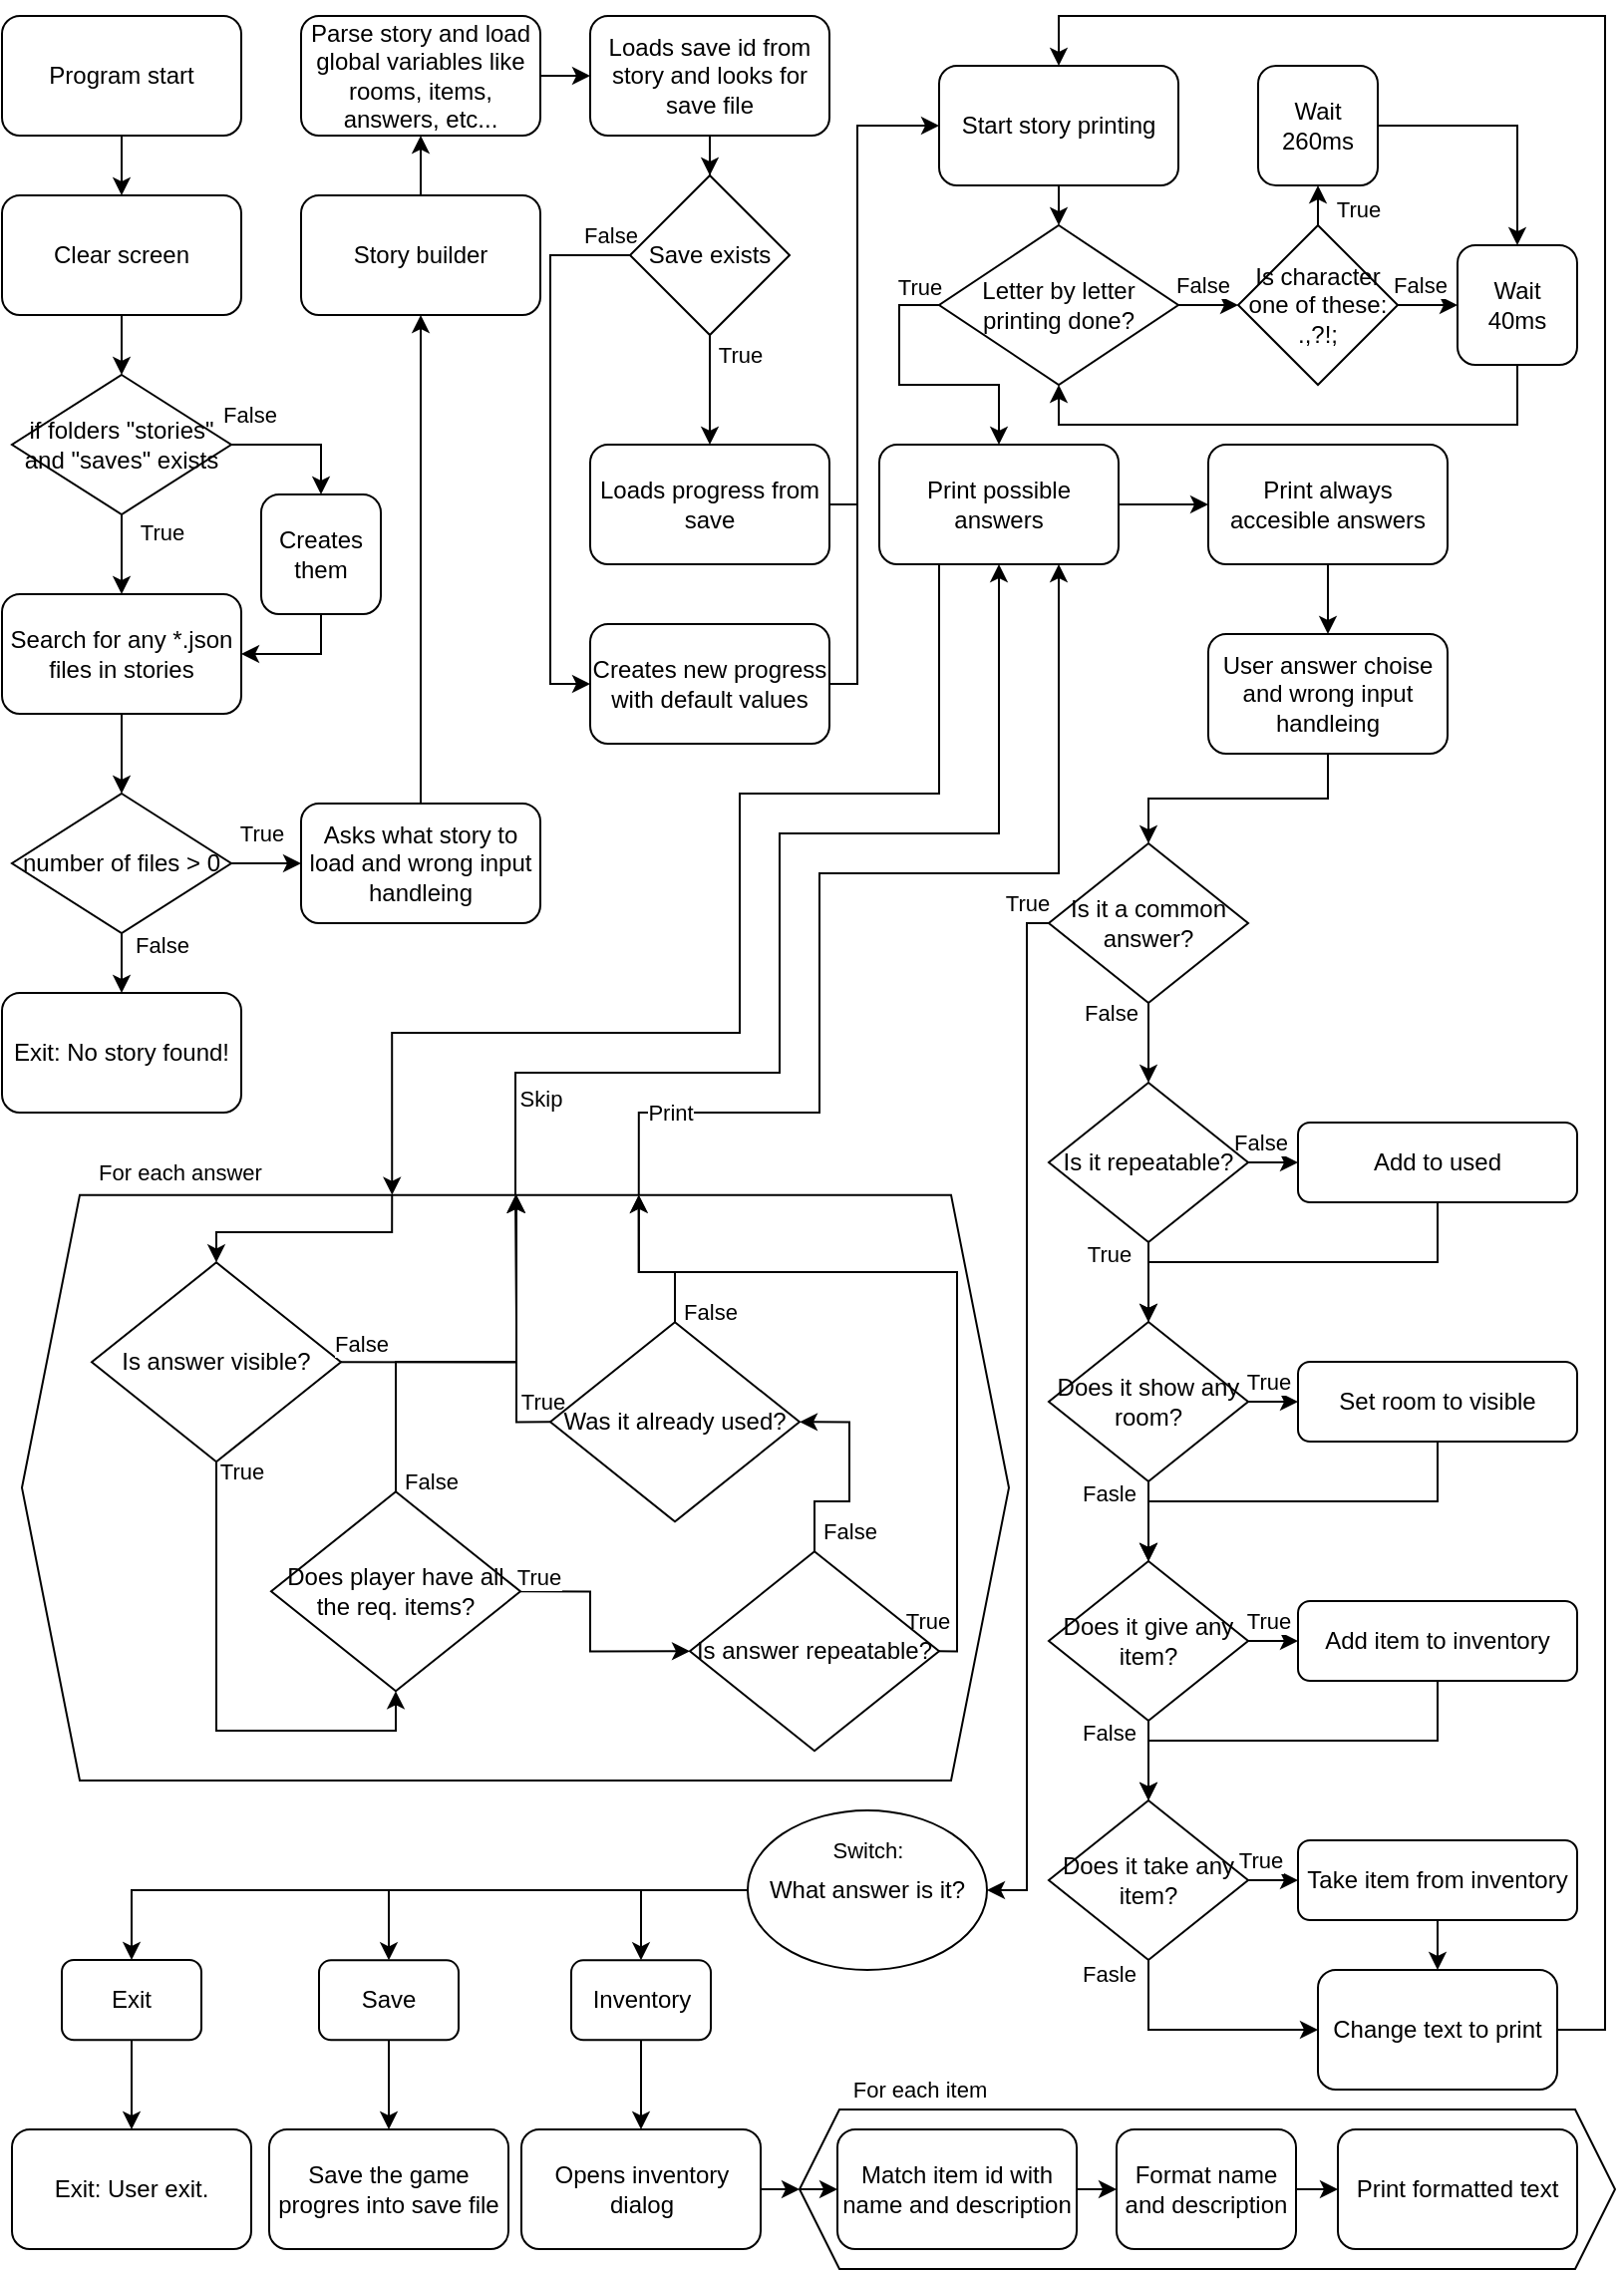 <mxfile version="20.8.10" type="device"><diagram name="Page-1" id="9rQ5OgSMweRJ6jxZcSWn"><mxGraphModel dx="1885" dy="1131" grid="1" gridSize="5" guides="1" tooltips="1" connect="1" arrows="1" fold="1" page="1" pageScale="1" pageWidth="827" pageHeight="1169" math="0" shadow="0"><root><mxCell id="0"/><mxCell id="1" parent="0"/><mxCell id="F2a-2lMiFF11LHOu7mI5-83" value="" style="shape=hexagon;perimeter=hexagonPerimeter2;whiteSpace=wrap;html=1;fixedSize=1;fillColor=none;size=29;" vertex="1" parent="1"><mxGeometry x="21" y="601.33" width="495" height="293.67" as="geometry"/></mxCell><mxCell id="F2a-2lMiFF11LHOu7mI5-13" style="edgeStyle=orthogonalEdgeStyle;rounded=0;orthogonalLoop=1;jettySize=auto;html=1;" edge="1" parent="1" source="F2a-2lMiFF11LHOu7mI5-3" target="F2a-2lMiFF11LHOu7mI5-12"><mxGeometry relative="1" as="geometry"/></mxCell><mxCell id="F2a-2lMiFF11LHOu7mI5-14" value="True" style="edgeLabel;html=1;align=center;verticalAlign=middle;resizable=0;points=[];" vertex="1" connectable="0" parent="F2a-2lMiFF11LHOu7mI5-13"><mxGeometry x="-0.742" y="-1" relative="1" as="geometry"><mxPoint x="21" y="4" as="offset"/></mxGeometry></mxCell><mxCell id="F2a-2lMiFF11LHOu7mI5-25" style="edgeStyle=orthogonalEdgeStyle;rounded=0;orthogonalLoop=1;jettySize=auto;html=1;entryX=0.5;entryY=0;entryDx=0;entryDy=0;" edge="1" parent="1" source="F2a-2lMiFF11LHOu7mI5-3" target="F2a-2lMiFF11LHOu7mI5-9"><mxGeometry relative="1" as="geometry"/></mxCell><mxCell id="F2a-2lMiFF11LHOu7mI5-29" value="False" style="edgeLabel;html=1;align=center;verticalAlign=middle;resizable=0;points=[];" vertex="1" connectable="0" parent="F2a-2lMiFF11LHOu7mI5-25"><mxGeometry x="-0.582" y="1" relative="1" as="geometry"><mxPoint x="-6" y="-14" as="offset"/></mxGeometry></mxCell><mxCell id="F2a-2lMiFF11LHOu7mI5-3" value="if folders &quot;stories&quot; and &quot;saves&quot; exists" style="rhombus;whiteSpace=wrap;html=1;" vertex="1" parent="1"><mxGeometry x="16" y="190" width="110" height="70" as="geometry"/></mxCell><mxCell id="F2a-2lMiFF11LHOu7mI5-6" style="edgeStyle=orthogonalEdgeStyle;rounded=0;orthogonalLoop=1;jettySize=auto;html=1;entryX=0.5;entryY=0;entryDx=0;entryDy=0;" edge="1" parent="1" source="F2a-2lMiFF11LHOu7mI5-4" target="F2a-2lMiFF11LHOu7mI5-5"><mxGeometry relative="1" as="geometry"/></mxCell><mxCell id="F2a-2lMiFF11LHOu7mI5-4" value="Program start" style="rounded=1;whiteSpace=wrap;html=1;" vertex="1" parent="1"><mxGeometry x="11" y="10" width="120" height="60" as="geometry"/></mxCell><mxCell id="F2a-2lMiFF11LHOu7mI5-8" style="edgeStyle=orthogonalEdgeStyle;rounded=0;orthogonalLoop=1;jettySize=auto;html=1;" edge="1" parent="1" source="F2a-2lMiFF11LHOu7mI5-5" target="F2a-2lMiFF11LHOu7mI5-3"><mxGeometry relative="1" as="geometry"/></mxCell><mxCell id="F2a-2lMiFF11LHOu7mI5-5" value="Clear screen" style="rounded=1;whiteSpace=wrap;html=1;" vertex="1" parent="1"><mxGeometry x="11" y="100" width="120" height="60" as="geometry"/></mxCell><mxCell id="F2a-2lMiFF11LHOu7mI5-28" style="edgeStyle=orthogonalEdgeStyle;rounded=0;orthogonalLoop=1;jettySize=auto;html=1;exitX=0.5;exitY=1;exitDx=0;exitDy=0;entryX=1;entryY=0.5;entryDx=0;entryDy=0;" edge="1" parent="1" source="F2a-2lMiFF11LHOu7mI5-9" target="F2a-2lMiFF11LHOu7mI5-12"><mxGeometry relative="1" as="geometry"/></mxCell><mxCell id="F2a-2lMiFF11LHOu7mI5-9" value="Creates them" style="rounded=1;whiteSpace=wrap;html=1;" vertex="1" parent="1"><mxGeometry x="141" y="250" width="60" height="60" as="geometry"/></mxCell><mxCell id="F2a-2lMiFF11LHOu7mI5-18" style="edgeStyle=orthogonalEdgeStyle;rounded=0;orthogonalLoop=1;jettySize=auto;html=1;entryX=0.5;entryY=0;entryDx=0;entryDy=0;" edge="1" parent="1" source="F2a-2lMiFF11LHOu7mI5-12" target="F2a-2lMiFF11LHOu7mI5-17"><mxGeometry relative="1" as="geometry"/></mxCell><mxCell id="F2a-2lMiFF11LHOu7mI5-12" value="Search for any *.json files in stories" style="rounded=1;whiteSpace=wrap;html=1;" vertex="1" parent="1"><mxGeometry x="11" y="300" width="120" height="60" as="geometry"/></mxCell><mxCell id="F2a-2lMiFF11LHOu7mI5-20" style="edgeStyle=orthogonalEdgeStyle;rounded=0;orthogonalLoop=1;jettySize=auto;html=1;" edge="1" parent="1" source="F2a-2lMiFF11LHOu7mI5-17" target="F2a-2lMiFF11LHOu7mI5-19"><mxGeometry relative="1" as="geometry"/></mxCell><mxCell id="F2a-2lMiFF11LHOu7mI5-21" value="False" style="edgeLabel;html=1;align=center;verticalAlign=middle;resizable=0;points=[];" vertex="1" connectable="0" parent="F2a-2lMiFF11LHOu7mI5-20"><mxGeometry x="-0.76" y="1" relative="1" as="geometry"><mxPoint x="19" as="offset"/></mxGeometry></mxCell><mxCell id="F2a-2lMiFF11LHOu7mI5-23" style="edgeStyle=orthogonalEdgeStyle;rounded=0;orthogonalLoop=1;jettySize=auto;html=1;" edge="1" parent="1" source="F2a-2lMiFF11LHOu7mI5-17" target="F2a-2lMiFF11LHOu7mI5-22"><mxGeometry relative="1" as="geometry"/></mxCell><mxCell id="F2a-2lMiFF11LHOu7mI5-24" value="True" style="edgeLabel;html=1;align=center;verticalAlign=middle;resizable=0;points=[];" vertex="1" connectable="0" parent="F2a-2lMiFF11LHOu7mI5-23"><mxGeometry x="-0.908" relative="1" as="geometry"><mxPoint x="13" y="-15" as="offset"/></mxGeometry></mxCell><mxCell id="F2a-2lMiFF11LHOu7mI5-17" value="number of files &amp;gt; 0" style="rhombus;whiteSpace=wrap;html=1;" vertex="1" parent="1"><mxGeometry x="16" y="400" width="110" height="70" as="geometry"/></mxCell><mxCell id="F2a-2lMiFF11LHOu7mI5-19" value="Exit: No story found!" style="rounded=1;whiteSpace=wrap;html=1;" vertex="1" parent="1"><mxGeometry x="11" y="500" width="120" height="60" as="geometry"/></mxCell><mxCell id="F2a-2lMiFF11LHOu7mI5-31" style="edgeStyle=orthogonalEdgeStyle;rounded=0;orthogonalLoop=1;jettySize=auto;html=1;entryX=0.5;entryY=1;entryDx=0;entryDy=0;" edge="1" parent="1" source="F2a-2lMiFF11LHOu7mI5-22" target="F2a-2lMiFF11LHOu7mI5-30"><mxGeometry relative="1" as="geometry"/></mxCell><mxCell id="F2a-2lMiFF11LHOu7mI5-22" value="Asks what story to load and wrong input handleing" style="rounded=1;whiteSpace=wrap;html=1;" vertex="1" parent="1"><mxGeometry x="161" y="405" width="120" height="60" as="geometry"/></mxCell><mxCell id="F2a-2lMiFF11LHOu7mI5-33" style="edgeStyle=orthogonalEdgeStyle;rounded=0;orthogonalLoop=1;jettySize=auto;html=1;entryX=0.5;entryY=1;entryDx=0;entryDy=0;" edge="1" parent="1" source="F2a-2lMiFF11LHOu7mI5-30" target="F2a-2lMiFF11LHOu7mI5-32"><mxGeometry relative="1" as="geometry"/></mxCell><mxCell id="F2a-2lMiFF11LHOu7mI5-30" value="Story builder" style="rounded=1;whiteSpace=wrap;html=1;" vertex="1" parent="1"><mxGeometry x="161" y="100" width="120" height="60" as="geometry"/></mxCell><mxCell id="F2a-2lMiFF11LHOu7mI5-35" style="edgeStyle=orthogonalEdgeStyle;rounded=0;orthogonalLoop=1;jettySize=auto;html=1;" edge="1" parent="1" source="F2a-2lMiFF11LHOu7mI5-32" target="F2a-2lMiFF11LHOu7mI5-34"><mxGeometry relative="1" as="geometry"/></mxCell><mxCell id="F2a-2lMiFF11LHOu7mI5-32" value="Parse story and load global variables like rooms, items, answers, etc..." style="rounded=1;whiteSpace=wrap;html=1;" vertex="1" parent="1"><mxGeometry x="161" y="10" width="120" height="60" as="geometry"/></mxCell><mxCell id="F2a-2lMiFF11LHOu7mI5-37" style="edgeStyle=orthogonalEdgeStyle;rounded=0;orthogonalLoop=1;jettySize=auto;html=1;" edge="1" parent="1" source="F2a-2lMiFF11LHOu7mI5-34" target="F2a-2lMiFF11LHOu7mI5-36"><mxGeometry relative="1" as="geometry"/></mxCell><mxCell id="F2a-2lMiFF11LHOu7mI5-34" value="Loads save id from story and looks for save file" style="rounded=1;whiteSpace=wrap;html=1;" vertex="1" parent="1"><mxGeometry x="306" y="10" width="120" height="60" as="geometry"/></mxCell><mxCell id="F2a-2lMiFF11LHOu7mI5-42" style="edgeStyle=orthogonalEdgeStyle;rounded=0;orthogonalLoop=1;jettySize=auto;html=1;entryX=0.5;entryY=0;entryDx=0;entryDy=0;exitX=0.5;exitY=1;exitDx=0;exitDy=0;" edge="1" parent="1" source="F2a-2lMiFF11LHOu7mI5-36" target="F2a-2lMiFF11LHOu7mI5-170"><mxGeometry relative="1" as="geometry"><mxPoint x="371" y="200" as="targetPoint"/></mxGeometry></mxCell><mxCell id="F2a-2lMiFF11LHOu7mI5-47" value="True" style="edgeLabel;html=1;align=center;verticalAlign=middle;resizable=0;points=[];" vertex="1" connectable="0" parent="F2a-2lMiFF11LHOu7mI5-42"><mxGeometry x="0.273" y="1" relative="1" as="geometry"><mxPoint x="14" y="-25" as="offset"/></mxGeometry></mxCell><mxCell id="F2a-2lMiFF11LHOu7mI5-45" style="edgeStyle=orthogonalEdgeStyle;rounded=0;orthogonalLoop=1;jettySize=auto;html=1;exitX=0;exitY=0.5;exitDx=0;exitDy=0;entryX=0;entryY=0.5;entryDx=0;entryDy=0;" edge="1" parent="1" source="F2a-2lMiFF11LHOu7mI5-36" target="F2a-2lMiFF11LHOu7mI5-169"><mxGeometry relative="1" as="geometry"><mxPoint x="293" y="325" as="targetPoint"/><Array as="points"><mxPoint x="286" y="130"/><mxPoint x="286" y="345"/></Array></mxGeometry></mxCell><mxCell id="F2a-2lMiFF11LHOu7mI5-46" value="False" style="edgeLabel;html=1;align=center;verticalAlign=middle;resizable=0;points=[];" vertex="1" connectable="0" parent="F2a-2lMiFF11LHOu7mI5-45"><mxGeometry x="-0.484" relative="1" as="geometry"><mxPoint x="30" y="-41" as="offset"/></mxGeometry></mxCell><mxCell id="F2a-2lMiFF11LHOu7mI5-36" value="Save exists" style="rhombus;whiteSpace=wrap;html=1;" vertex="1" parent="1"><mxGeometry x="326" y="90" width="80" height="80" as="geometry"/></mxCell><mxCell id="F2a-2lMiFF11LHOu7mI5-68" style="edgeStyle=orthogonalEdgeStyle;rounded=0;orthogonalLoop=1;jettySize=auto;html=1;exitX=0.5;exitY=1;exitDx=0;exitDy=0;entryX=0.5;entryY=0;entryDx=0;entryDy=0;" edge="1" parent="1" source="F2a-2lMiFF11LHOu7mI5-48" target="F2a-2lMiFF11LHOu7mI5-67"><mxGeometry relative="1" as="geometry"/></mxCell><mxCell id="F2a-2lMiFF11LHOu7mI5-48" value="Start story printing" style="rounded=1;whiteSpace=wrap;html=1;" vertex="1" parent="1"><mxGeometry x="481" y="35" width="120" height="60" as="geometry"/></mxCell><mxCell id="F2a-2lMiFF11LHOu7mI5-60" style="edgeStyle=orthogonalEdgeStyle;rounded=0;orthogonalLoop=1;jettySize=auto;html=1;exitX=0.5;exitY=0;exitDx=0;exitDy=0;entryX=0.5;entryY=1;entryDx=0;entryDy=0;" edge="1" parent="1" source="F2a-2lMiFF11LHOu7mI5-57" target="F2a-2lMiFF11LHOu7mI5-59"><mxGeometry relative="1" as="geometry"/></mxCell><mxCell id="F2a-2lMiFF11LHOu7mI5-65" value="True" style="edgeLabel;html=1;align=center;verticalAlign=middle;resizable=0;points=[];" vertex="1" connectable="0" parent="F2a-2lMiFF11LHOu7mI5-60"><mxGeometry x="-0.172" relative="1" as="geometry"><mxPoint x="20" as="offset"/></mxGeometry></mxCell><mxCell id="F2a-2lMiFF11LHOu7mI5-63" style="edgeStyle=orthogonalEdgeStyle;rounded=0;orthogonalLoop=1;jettySize=auto;html=1;exitX=1;exitY=0.5;exitDx=0;exitDy=0;entryX=0;entryY=0.5;entryDx=0;entryDy=0;" edge="1" parent="1" source="F2a-2lMiFF11LHOu7mI5-57" target="F2a-2lMiFF11LHOu7mI5-61"><mxGeometry relative="1" as="geometry"/></mxCell><mxCell id="F2a-2lMiFF11LHOu7mI5-64" value="False" style="edgeLabel;html=1;align=center;verticalAlign=middle;resizable=0;points=[];" vertex="1" connectable="0" parent="F2a-2lMiFF11LHOu7mI5-63"><mxGeometry x="-0.289" relative="1" as="geometry"><mxPoint y="-10" as="offset"/></mxGeometry></mxCell><mxCell id="F2a-2lMiFF11LHOu7mI5-57" value="Is character one of these:&lt;br&gt;.,?!;" style="rhombus;whiteSpace=wrap;html=1;" vertex="1" parent="1"><mxGeometry x="631" y="115" width="80" height="80" as="geometry"/></mxCell><mxCell id="F2a-2lMiFF11LHOu7mI5-62" style="edgeStyle=orthogonalEdgeStyle;rounded=0;orthogonalLoop=1;jettySize=auto;html=1;exitX=1;exitY=0.5;exitDx=0;exitDy=0;entryX=0.5;entryY=0;entryDx=0;entryDy=0;" edge="1" parent="1" source="F2a-2lMiFF11LHOu7mI5-59" target="F2a-2lMiFF11LHOu7mI5-61"><mxGeometry relative="1" as="geometry"><Array as="points"><mxPoint x="771" y="65"/></Array></mxGeometry></mxCell><mxCell id="F2a-2lMiFF11LHOu7mI5-59" value="Wait 260ms" style="rounded=1;whiteSpace=wrap;html=1;" vertex="1" parent="1"><mxGeometry x="641" y="35" width="60" height="60" as="geometry"/></mxCell><mxCell id="F2a-2lMiFF11LHOu7mI5-71" style="edgeStyle=orthogonalEdgeStyle;rounded=0;orthogonalLoop=1;jettySize=auto;html=1;exitX=0.5;exitY=1;exitDx=0;exitDy=0;entryX=0.5;entryY=1;entryDx=0;entryDy=0;" edge="1" parent="1" source="F2a-2lMiFF11LHOu7mI5-61" target="F2a-2lMiFF11LHOu7mI5-67"><mxGeometry relative="1" as="geometry"/></mxCell><mxCell id="F2a-2lMiFF11LHOu7mI5-61" value="Wait&lt;br&gt;40ms" style="rounded=1;whiteSpace=wrap;html=1;" vertex="1" parent="1"><mxGeometry x="741" y="125" width="60" height="60" as="geometry"/></mxCell><mxCell id="F2a-2lMiFF11LHOu7mI5-69" style="edgeStyle=orthogonalEdgeStyle;rounded=0;orthogonalLoop=1;jettySize=auto;html=1;exitX=1;exitY=0.5;exitDx=0;exitDy=0;entryX=0;entryY=0.5;entryDx=0;entryDy=0;" edge="1" parent="1" source="F2a-2lMiFF11LHOu7mI5-67" target="F2a-2lMiFF11LHOu7mI5-57"><mxGeometry relative="1" as="geometry"/></mxCell><mxCell id="F2a-2lMiFF11LHOu7mI5-70" value="False" style="edgeLabel;html=1;align=center;verticalAlign=middle;resizable=0;points=[];" vertex="1" connectable="0" parent="F2a-2lMiFF11LHOu7mI5-69"><mxGeometry x="-0.202" relative="1" as="geometry"><mxPoint y="-10" as="offset"/></mxGeometry></mxCell><mxCell id="F2a-2lMiFF11LHOu7mI5-77" style="edgeStyle=orthogonalEdgeStyle;rounded=0;orthogonalLoop=1;jettySize=auto;html=1;exitX=0;exitY=0.5;exitDx=0;exitDy=0;entryX=0.5;entryY=0;entryDx=0;entryDy=0;" edge="1" parent="1" source="F2a-2lMiFF11LHOu7mI5-67" target="F2a-2lMiFF11LHOu7mI5-75"><mxGeometry relative="1" as="geometry"><Array as="points"><mxPoint x="461" y="155"/><mxPoint x="461" y="195"/><mxPoint x="511" y="195"/></Array></mxGeometry></mxCell><mxCell id="F2a-2lMiFF11LHOu7mI5-78" value="True" style="edgeLabel;html=1;align=center;verticalAlign=middle;resizable=0;points=[];" vertex="1" connectable="0" parent="F2a-2lMiFF11LHOu7mI5-77"><mxGeometry x="-0.237" y="-1" relative="1" as="geometry"><mxPoint x="11" y="-43" as="offset"/></mxGeometry></mxCell><mxCell id="F2a-2lMiFF11LHOu7mI5-67" value="Letter by letter printing done?" style="rhombus;whiteSpace=wrap;html=1;" vertex="1" parent="1"><mxGeometry x="481" y="115" width="120" height="80" as="geometry"/></mxCell><mxCell id="F2a-2lMiFF11LHOu7mI5-84" style="edgeStyle=orthogonalEdgeStyle;rounded=0;orthogonalLoop=1;jettySize=auto;html=1;exitX=0.25;exitY=1;exitDx=0;exitDy=0;entryX=0.375;entryY=0;entryDx=0;entryDy=0;" edge="1" parent="1" source="F2a-2lMiFF11LHOu7mI5-75" target="F2a-2lMiFF11LHOu7mI5-83"><mxGeometry relative="1" as="geometry"><Array as="points"><mxPoint x="481" y="400"/><mxPoint x="381" y="400"/><mxPoint x="381" y="520"/><mxPoint x="207" y="520"/></Array></mxGeometry></mxCell><mxCell id="F2a-2lMiFF11LHOu7mI5-117" style="edgeStyle=orthogonalEdgeStyle;rounded=0;orthogonalLoop=1;jettySize=auto;html=1;exitX=1;exitY=0.5;exitDx=0;exitDy=0;entryX=0;entryY=0.5;entryDx=0;entryDy=0;" edge="1" parent="1" source="F2a-2lMiFF11LHOu7mI5-75" target="F2a-2lMiFF11LHOu7mI5-116"><mxGeometry relative="1" as="geometry"/></mxCell><mxCell id="F2a-2lMiFF11LHOu7mI5-75" value="Print possible answers" style="rounded=1;whiteSpace=wrap;html=1;" vertex="1" parent="1"><mxGeometry x="451" y="225" width="120" height="60" as="geometry"/></mxCell><mxCell id="F2a-2lMiFF11LHOu7mI5-85" style="edgeStyle=orthogonalEdgeStyle;rounded=0;orthogonalLoop=1;jettySize=auto;html=1;exitX=0.625;exitY=0;exitDx=0;exitDy=0;entryX=0.75;entryY=1;entryDx=0;entryDy=0;" edge="1" parent="1" source="F2a-2lMiFF11LHOu7mI5-83" target="F2a-2lMiFF11LHOu7mI5-75"><mxGeometry relative="1" as="geometry"><Array as="points"><mxPoint x="330" y="560"/><mxPoint x="421" y="560"/><mxPoint x="421" y="440"/><mxPoint x="541" y="440"/></Array></mxGeometry></mxCell><mxCell id="F2a-2lMiFF11LHOu7mI5-99" value="Print" style="edgeLabel;html=1;align=center;verticalAlign=middle;resizable=0;points=[];" vertex="1" connectable="0" parent="F2a-2lMiFF11LHOu7mI5-85"><mxGeometry x="-0.324" relative="1" as="geometry"><mxPoint x="-75" y="46" as="offset"/></mxGeometry></mxCell><mxCell id="F2a-2lMiFF11LHOu7mI5-98" style="edgeStyle=orthogonalEdgeStyle;rounded=0;orthogonalLoop=1;jettySize=auto;html=1;exitX=0.5;exitY=0;exitDx=0;exitDy=0;entryX=0.5;entryY=1;entryDx=0;entryDy=0;" edge="1" parent="1" source="F2a-2lMiFF11LHOu7mI5-83" target="F2a-2lMiFF11LHOu7mI5-75"><mxGeometry relative="1" as="geometry"><Array as="points"><mxPoint x="269" y="540"/><mxPoint x="401" y="540"/><mxPoint x="401" y="420"/><mxPoint x="511" y="420"/></Array></mxGeometry></mxCell><mxCell id="F2a-2lMiFF11LHOu7mI5-100" value="Skip" style="edgeLabel;html=1;align=center;verticalAlign=middle;resizable=0;points=[];rotation=0;" vertex="1" connectable="0" parent="F2a-2lMiFF11LHOu7mI5-98"><mxGeometry x="-0.168" y="-1" relative="1" as="geometry"><mxPoint x="-121" y="51" as="offset"/></mxGeometry></mxCell><mxCell id="F2a-2lMiFF11LHOu7mI5-114" style="edgeStyle=orthogonalEdgeStyle;rounded=0;orthogonalLoop=1;jettySize=auto;html=1;exitX=0.375;exitY=0;exitDx=0;exitDy=0;entryX=0.5;entryY=0;entryDx=0;entryDy=0;" edge="1" parent="1" source="F2a-2lMiFF11LHOu7mI5-83" target="F2a-2lMiFF11LHOu7mI5-88"><mxGeometry relative="1" as="geometry"><Array as="points"><mxPoint x="207" y="620"/><mxPoint x="119" y="620"/></Array></mxGeometry></mxCell><mxCell id="F2a-2lMiFF11LHOu7mI5-94" style="edgeStyle=orthogonalEdgeStyle;rounded=0;orthogonalLoop=1;jettySize=auto;html=1;exitX=0.5;exitY=1;exitDx=0;exitDy=0;entryX=0.5;entryY=1;entryDx=0;entryDy=0;" edge="1" parent="1" source="F2a-2lMiFF11LHOu7mI5-88" target="F2a-2lMiFF11LHOu7mI5-91"><mxGeometry relative="1" as="geometry"><Array as="points"><mxPoint x="119" y="870"/><mxPoint x="209" y="870"/></Array></mxGeometry></mxCell><mxCell id="F2a-2lMiFF11LHOu7mI5-106" value="True" style="edgeLabel;html=1;align=center;verticalAlign=middle;resizable=0;points=[];" vertex="1" connectable="0" parent="F2a-2lMiFF11LHOu7mI5-94"><mxGeometry x="0.035" y="-1" relative="1" as="geometry"><mxPoint x="13" y="-122" as="offset"/></mxGeometry></mxCell><mxCell id="F2a-2lMiFF11LHOu7mI5-104" style="edgeStyle=orthogonalEdgeStyle;rounded=0;orthogonalLoop=1;jettySize=auto;html=1;exitX=1;exitY=0.5;exitDx=0;exitDy=0;entryX=0.5;entryY=0;entryDx=0;entryDy=0;" edge="1" parent="1" source="F2a-2lMiFF11LHOu7mI5-88" target="F2a-2lMiFF11LHOu7mI5-83"><mxGeometry relative="1" as="geometry"><Array as="points"><mxPoint x="269" y="685"/><mxPoint x="269" y="601"/></Array></mxGeometry></mxCell><mxCell id="F2a-2lMiFF11LHOu7mI5-105" value="False" style="edgeLabel;html=1;align=center;verticalAlign=middle;resizable=0;points=[];" vertex="1" connectable="0" parent="F2a-2lMiFF11LHOu7mI5-104"><mxGeometry x="-0.527" relative="1" as="geometry"><mxPoint x="4" y="60" as="offset"/></mxGeometry></mxCell><mxCell id="F2a-2lMiFF11LHOu7mI5-88" value="Is answer visible?" style="rhombus;whiteSpace=wrap;html=1;" vertex="1" parent="1"><mxGeometry x="56" y="635.17" width="125" height="100" as="geometry"/></mxCell><mxCell id="F2a-2lMiFF11LHOu7mI5-124" style="edgeStyle=orthogonalEdgeStyle;rounded=0;orthogonalLoop=1;jettySize=auto;html=1;exitX=1;exitY=0.5;exitDx=0;exitDy=0;entryX=0.625;entryY=0;entryDx=0;entryDy=0;" edge="1" parent="1" source="F2a-2lMiFF11LHOu7mI5-89" target="F2a-2lMiFF11LHOu7mI5-83"><mxGeometry relative="1" as="geometry"><Array as="points"><mxPoint x="490" y="830"/><mxPoint x="490" y="640"/><mxPoint x="330" y="640"/></Array></mxGeometry></mxCell><mxCell id="F2a-2lMiFF11LHOu7mI5-127" value="True" style="edgeLabel;html=1;align=center;verticalAlign=middle;resizable=0;points=[];" vertex="1" connectable="0" parent="F2a-2lMiFF11LHOu7mI5-124"><mxGeometry x="-0.81" y="1" relative="1" as="geometry"><mxPoint x="-14" y="14" as="offset"/></mxGeometry></mxCell><mxCell id="F2a-2lMiFF11LHOu7mI5-125" style="edgeStyle=orthogonalEdgeStyle;rounded=0;orthogonalLoop=1;jettySize=auto;html=1;exitX=0.5;exitY=0;exitDx=0;exitDy=0;entryX=1;entryY=0.5;entryDx=0;entryDy=0;" edge="1" parent="1" source="F2a-2lMiFF11LHOu7mI5-89" target="F2a-2lMiFF11LHOu7mI5-90"><mxGeometry relative="1" as="geometry"><Array as="points"><mxPoint x="419" y="755"/><mxPoint x="436" y="755"/><mxPoint x="436" y="715"/></Array></mxGeometry></mxCell><mxCell id="F2a-2lMiFF11LHOu7mI5-126" value="False" style="edgeLabel;html=1;align=center;verticalAlign=middle;resizable=0;points=[];" vertex="1" connectable="0" parent="F2a-2lMiFF11LHOu7mI5-125"><mxGeometry x="0.164" y="-1" relative="1" as="geometry"><mxPoint x="-1" y="35" as="offset"/></mxGeometry></mxCell><mxCell id="F2a-2lMiFF11LHOu7mI5-89" value="Is answer repeatable?" style="rhombus;whiteSpace=wrap;html=1;" vertex="1" parent="1"><mxGeometry x="356" y="780.17" width="125" height="100" as="geometry"/></mxCell><mxCell id="F2a-2lMiFF11LHOu7mI5-103" style="edgeStyle=orthogonalEdgeStyle;rounded=0;orthogonalLoop=1;jettySize=auto;html=1;exitX=0;exitY=0.5;exitDx=0;exitDy=0;entryX=0.5;entryY=0;entryDx=0;entryDy=0;" edge="1" parent="1" source="F2a-2lMiFF11LHOu7mI5-90" target="F2a-2lMiFF11LHOu7mI5-83"><mxGeometry relative="1" as="geometry"><Array as="points"><mxPoint x="269" y="715"/><mxPoint x="269" y="665"/></Array></mxGeometry></mxCell><mxCell id="F2a-2lMiFF11LHOu7mI5-112" value="True" style="edgeLabel;html=1;align=center;verticalAlign=middle;resizable=0;points=[];" vertex="1" connectable="0" parent="F2a-2lMiFF11LHOu7mI5-103"><mxGeometry x="-0.807" y="1" relative="1" as="geometry"><mxPoint x="8" y="-11" as="offset"/></mxGeometry></mxCell><mxCell id="F2a-2lMiFF11LHOu7mI5-123" style="edgeStyle=orthogonalEdgeStyle;rounded=0;orthogonalLoop=1;jettySize=auto;html=1;exitX=0.5;exitY=0;exitDx=0;exitDy=0;entryX=0.625;entryY=0;entryDx=0;entryDy=0;" edge="1" parent="1" source="F2a-2lMiFF11LHOu7mI5-90" target="F2a-2lMiFF11LHOu7mI5-83"><mxGeometry relative="1" as="geometry"><Array as="points"><mxPoint x="349" y="640"/><mxPoint x="330" y="640"/></Array></mxGeometry></mxCell><mxCell id="F2a-2lMiFF11LHOu7mI5-128" value="False" style="edgeLabel;html=1;align=center;verticalAlign=middle;resizable=0;points=[];" vertex="1" connectable="0" parent="F2a-2lMiFF11LHOu7mI5-123"><mxGeometry x="-0.549" y="1" relative="1" as="geometry"><mxPoint x="18" y="13" as="offset"/></mxGeometry></mxCell><mxCell id="F2a-2lMiFF11LHOu7mI5-90" value="Was it already used?" style="rhombus;whiteSpace=wrap;html=1;" vertex="1" parent="1"><mxGeometry x="286" y="665.17" width="125" height="100" as="geometry"/></mxCell><mxCell id="F2a-2lMiFF11LHOu7mI5-101" style="edgeStyle=orthogonalEdgeStyle;rounded=0;orthogonalLoop=1;jettySize=auto;html=1;exitX=0.5;exitY=0;exitDx=0;exitDy=0;entryX=0.5;entryY=0;entryDx=0;entryDy=0;" edge="1" parent="1" source="F2a-2lMiFF11LHOu7mI5-91" target="F2a-2lMiFF11LHOu7mI5-83"><mxGeometry relative="1" as="geometry"><Array as="points"><mxPoint x="209" y="685"/><mxPoint x="269" y="685"/><mxPoint x="269" y="601"/></Array></mxGeometry></mxCell><mxCell id="F2a-2lMiFF11LHOu7mI5-110" value="False" style="edgeLabel;html=1;align=center;verticalAlign=middle;resizable=0;points=[];" vertex="1" connectable="0" parent="F2a-2lMiFF11LHOu7mI5-101"><mxGeometry x="-0.593" relative="1" as="geometry"><mxPoint x="-18" y="-32" as="offset"/></mxGeometry></mxCell><mxCell id="F2a-2lMiFF11LHOu7mI5-121" style="edgeStyle=orthogonalEdgeStyle;rounded=0;orthogonalLoop=1;jettySize=auto;html=1;exitX=1;exitY=0.5;exitDx=0;exitDy=0;entryX=0;entryY=0.5;entryDx=0;entryDy=0;" edge="1" parent="1" source="F2a-2lMiFF11LHOu7mI5-91" target="F2a-2lMiFF11LHOu7mI5-89"><mxGeometry relative="1" as="geometry"><Array as="points"><mxPoint x="306" y="800"/><mxPoint x="306" y="830"/></Array></mxGeometry></mxCell><mxCell id="F2a-2lMiFF11LHOu7mI5-122" value="True" style="edgeLabel;html=1;align=center;verticalAlign=middle;resizable=0;points=[];labelBackgroundColor=default;" vertex="1" connectable="0" parent="F2a-2lMiFF11LHOu7mI5-121"><mxGeometry x="-0.643" relative="1" as="geometry"><mxPoint x="-12" y="-7" as="offset"/></mxGeometry></mxCell><mxCell id="F2a-2lMiFF11LHOu7mI5-91" value="Does player have all the req. items?" style="rhombus;whiteSpace=wrap;html=1;strokeColor=default;" vertex="1" parent="1"><mxGeometry x="146" y="750.17" width="125" height="100" as="geometry"/></mxCell><mxCell id="F2a-2lMiFF11LHOu7mI5-157" style="edgeStyle=orthogonalEdgeStyle;rounded=0;orthogonalLoop=1;jettySize=auto;html=1;exitX=0.5;exitY=1;exitDx=0;exitDy=0;entryX=0.5;entryY=0;entryDx=0;entryDy=0;" edge="1" parent="1" source="F2a-2lMiFF11LHOu7mI5-116" target="F2a-2lMiFF11LHOu7mI5-118"><mxGeometry relative="1" as="geometry"/></mxCell><mxCell id="F2a-2lMiFF11LHOu7mI5-116" value="Print always accesible answers" style="rounded=1;whiteSpace=wrap;html=1;strokeColor=default;fillColor=default;" vertex="1" parent="1"><mxGeometry x="616" y="225" width="120" height="60" as="geometry"/></mxCell><mxCell id="F2a-2lMiFF11LHOu7mI5-184" style="edgeStyle=orthogonalEdgeStyle;rounded=0;orthogonalLoop=1;jettySize=auto;html=1;exitX=0.5;exitY=1;exitDx=0;exitDy=0;entryX=0.5;entryY=0;entryDx=0;entryDy=0;" edge="1" parent="1" source="F2a-2lMiFF11LHOu7mI5-118" target="F2a-2lMiFF11LHOu7mI5-182"><mxGeometry relative="1" as="geometry"/></mxCell><mxCell id="F2a-2lMiFF11LHOu7mI5-118" value="User answer choise and wrong input handleing" style="rounded=1;whiteSpace=wrap;html=1;strokeColor=default;fillColor=default;" vertex="1" parent="1"><mxGeometry x="616" y="320" width="120" height="60" as="geometry"/></mxCell><mxCell id="F2a-2lMiFF11LHOu7mI5-139" style="edgeStyle=orthogonalEdgeStyle;rounded=0;orthogonalLoop=1;jettySize=auto;html=1;exitX=0.5;exitY=1;exitDx=0;exitDy=0;entryX=0.5;entryY=0;entryDx=0;entryDy=0;" edge="1" parent="1" source="F2a-2lMiFF11LHOu7mI5-129" target="F2a-2lMiFF11LHOu7mI5-131"><mxGeometry relative="1" as="geometry"><mxPoint x="586.333" y="660" as="targetPoint"/><Array as="points"><mxPoint x="585.75" y="629.83"/><mxPoint x="585.75" y="629.83"/></Array></mxGeometry></mxCell><mxCell id="F2a-2lMiFF11LHOu7mI5-222" value="True" style="edgeLabel;html=1;align=center;verticalAlign=middle;resizable=0;points=[];" vertex="1" connectable="0" parent="F2a-2lMiFF11LHOu7mI5-139"><mxGeometry x="-0.728" y="-1" relative="1" as="geometry"><mxPoint x="-19" as="offset"/></mxGeometry></mxCell><mxCell id="F2a-2lMiFF11LHOu7mI5-153" style="edgeStyle=orthogonalEdgeStyle;rounded=0;orthogonalLoop=1;jettySize=auto;html=1;exitX=1;exitY=0.5;exitDx=0;exitDy=0;entryX=0;entryY=0.5;entryDx=0;entryDy=0;" edge="1" parent="1" source="F2a-2lMiFF11LHOu7mI5-129" target="F2a-2lMiFF11LHOu7mI5-135"><mxGeometry relative="1" as="geometry"/></mxCell><mxCell id="F2a-2lMiFF11LHOu7mI5-226" value="False" style="edgeLabel;html=1;align=center;verticalAlign=middle;resizable=0;points=[];" vertex="1" connectable="0" parent="F2a-2lMiFF11LHOu7mI5-153"><mxGeometry x="-0.347" relative="1" as="geometry"><mxPoint x="-2" y="-10" as="offset"/></mxGeometry></mxCell><mxCell id="F2a-2lMiFF11LHOu7mI5-129" value="Is it repeatable?" style="rhombus;whiteSpace=wrap;html=1;labelBackgroundColor=none;strokeColor=default;fillColor=default;" vertex="1" parent="1"><mxGeometry x="536" y="545" width="100" height="80" as="geometry"/></mxCell><mxCell id="F2a-2lMiFF11LHOu7mI5-144" style="edgeStyle=orthogonalEdgeStyle;rounded=0;orthogonalLoop=1;jettySize=auto;html=1;exitX=0.5;exitY=1;exitDx=0;exitDy=0;entryX=0.5;entryY=0;entryDx=0;entryDy=0;" edge="1" parent="1" source="F2a-2lMiFF11LHOu7mI5-131" target="F2a-2lMiFF11LHOu7mI5-132"><mxGeometry relative="1" as="geometry"/></mxCell><mxCell id="F2a-2lMiFF11LHOu7mI5-217" value="Fasle" style="edgeLabel;html=1;align=center;verticalAlign=middle;resizable=0;points=[];" vertex="1" connectable="0" parent="F2a-2lMiFF11LHOu7mI5-144"><mxGeometry x="-0.709" relative="1" as="geometry"><mxPoint x="-20" as="offset"/></mxGeometry></mxCell><mxCell id="F2a-2lMiFF11LHOu7mI5-154" style="edgeStyle=orthogonalEdgeStyle;rounded=0;orthogonalLoop=1;jettySize=auto;html=1;exitX=1;exitY=0.5;exitDx=0;exitDy=0;entryX=0;entryY=0.5;entryDx=0;entryDy=0;" edge="1" parent="1" source="F2a-2lMiFF11LHOu7mI5-131" target="F2a-2lMiFF11LHOu7mI5-140"><mxGeometry relative="1" as="geometry"/></mxCell><mxCell id="F2a-2lMiFF11LHOu7mI5-223" value="True" style="edgeLabel;html=1;align=center;verticalAlign=middle;resizable=0;points=[];" vertex="1" connectable="0" parent="F2a-2lMiFF11LHOu7mI5-154"><mxGeometry x="-0.766" relative="1" as="geometry"><mxPoint x="7" y="-10" as="offset"/></mxGeometry></mxCell><mxCell id="F2a-2lMiFF11LHOu7mI5-218" value="" style="edgeStyle=orthogonalEdgeStyle;rounded=0;orthogonalLoop=1;jettySize=auto;html=1;" edge="1" parent="1" source="F2a-2lMiFF11LHOu7mI5-131" target="F2a-2lMiFF11LHOu7mI5-132"><mxGeometry relative="1" as="geometry"/></mxCell><mxCell id="F2a-2lMiFF11LHOu7mI5-131" value="Does it show any room?" style="rhombus;whiteSpace=wrap;html=1;labelBackgroundColor=none;strokeColor=default;fillColor=default;" vertex="1" parent="1"><mxGeometry x="536" y="665" width="100" height="80" as="geometry"/></mxCell><mxCell id="F2a-2lMiFF11LHOu7mI5-149" style="edgeStyle=orthogonalEdgeStyle;rounded=0;orthogonalLoop=1;jettySize=auto;html=1;exitX=0.5;exitY=1;exitDx=0;exitDy=0;entryX=0.5;entryY=0;entryDx=0;entryDy=0;" edge="1" parent="1" source="F2a-2lMiFF11LHOu7mI5-132" target="F2a-2lMiFF11LHOu7mI5-133"><mxGeometry relative="1" as="geometry"/></mxCell><mxCell id="F2a-2lMiFF11LHOu7mI5-219" value="False" style="edgeLabel;html=1;align=center;verticalAlign=middle;resizable=0;points=[];" vertex="1" connectable="0" parent="F2a-2lMiFF11LHOu7mI5-149"><mxGeometry x="-0.709" relative="1" as="geometry"><mxPoint x="-20" as="offset"/></mxGeometry></mxCell><mxCell id="F2a-2lMiFF11LHOu7mI5-155" style="edgeStyle=orthogonalEdgeStyle;rounded=0;orthogonalLoop=1;jettySize=auto;html=1;exitX=1;exitY=0.5;exitDx=0;exitDy=0;entryX=0;entryY=0.5;entryDx=0;entryDy=0;" edge="1" parent="1" source="F2a-2lMiFF11LHOu7mI5-132" target="F2a-2lMiFF11LHOu7mI5-145"><mxGeometry relative="1" as="geometry"/></mxCell><mxCell id="F2a-2lMiFF11LHOu7mI5-224" value="True" style="edgeLabel;html=1;align=center;verticalAlign=middle;resizable=0;points=[];" vertex="1" connectable="0" parent="F2a-2lMiFF11LHOu7mI5-155"><mxGeometry x="-0.729" relative="1" as="geometry"><mxPoint x="6" y="-10" as="offset"/></mxGeometry></mxCell><mxCell id="F2a-2lMiFF11LHOu7mI5-132" value="Does it give any item?" style="rhombus;whiteSpace=wrap;html=1;labelBackgroundColor=none;strokeColor=default;fillColor=default;" vertex="1" parent="1"><mxGeometry x="536" y="785" width="100" height="80" as="geometry"/></mxCell><mxCell id="F2a-2lMiFF11LHOu7mI5-156" style="edgeStyle=orthogonalEdgeStyle;rounded=0;orthogonalLoop=1;jettySize=auto;html=1;exitX=1;exitY=0.5;exitDx=0;exitDy=0;entryX=0;entryY=0.5;entryDx=0;entryDy=0;" edge="1" parent="1" source="F2a-2lMiFF11LHOu7mI5-133" target="F2a-2lMiFF11LHOu7mI5-150"><mxGeometry relative="1" as="geometry"/></mxCell><mxCell id="F2a-2lMiFF11LHOu7mI5-225" value="True" style="edgeLabel;html=1;align=center;verticalAlign=middle;resizable=0;points=[];" vertex="1" connectable="0" parent="F2a-2lMiFF11LHOu7mI5-156"><mxGeometry x="-0.711" relative="1" as="geometry"><mxPoint x="2" y="-10" as="offset"/></mxGeometry></mxCell><mxCell id="F2a-2lMiFF11LHOu7mI5-216" style="edgeStyle=orthogonalEdgeStyle;rounded=0;orthogonalLoop=1;jettySize=auto;html=1;exitX=0.5;exitY=1;exitDx=0;exitDy=0;entryX=0;entryY=0.5;entryDx=0;entryDy=0;" edge="1" parent="1" source="F2a-2lMiFF11LHOu7mI5-133" target="F2a-2lMiFF11LHOu7mI5-214"><mxGeometry relative="1" as="geometry"/></mxCell><mxCell id="F2a-2lMiFF11LHOu7mI5-220" value="Fasle" style="edgeLabel;html=1;align=center;verticalAlign=middle;resizable=0;points=[];" vertex="1" connectable="0" parent="F2a-2lMiFF11LHOu7mI5-216"><mxGeometry x="-0.89" relative="1" as="geometry"><mxPoint x="-20" as="offset"/></mxGeometry></mxCell><mxCell id="F2a-2lMiFF11LHOu7mI5-133" value="Does it take any item?" style="rhombus;whiteSpace=wrap;html=1;labelBackgroundColor=none;strokeColor=default;fillColor=default;" vertex="1" parent="1"><mxGeometry x="536" y="905" width="100" height="80" as="geometry"/></mxCell><mxCell id="F2a-2lMiFF11LHOu7mI5-221" style="edgeStyle=orthogonalEdgeStyle;rounded=0;orthogonalLoop=1;jettySize=auto;html=1;exitX=0.5;exitY=1;exitDx=0;exitDy=0;entryX=0.5;entryY=0;entryDx=0;entryDy=0;" edge="1" parent="1" source="F2a-2lMiFF11LHOu7mI5-135" target="F2a-2lMiFF11LHOu7mI5-131"><mxGeometry relative="1" as="geometry"/></mxCell><mxCell id="F2a-2lMiFF11LHOu7mI5-135" value="Add to used" style="rounded=1;whiteSpace=wrap;html=1;labelBackgroundColor=none;strokeColor=default;fillColor=default;" vertex="1" parent="1"><mxGeometry x="661" y="565" width="140" height="40" as="geometry"/></mxCell><mxCell id="F2a-2lMiFF11LHOu7mI5-142" style="edgeStyle=orthogonalEdgeStyle;rounded=0;orthogonalLoop=1;jettySize=auto;html=1;exitX=0.5;exitY=1;exitDx=0;exitDy=0;entryX=0.5;entryY=0;entryDx=0;entryDy=0;" edge="1" parent="1" source="F2a-2lMiFF11LHOu7mI5-140" target="F2a-2lMiFF11LHOu7mI5-132"><mxGeometry relative="1" as="geometry"/></mxCell><mxCell id="F2a-2lMiFF11LHOu7mI5-140" value="Set room to visible" style="rounded=1;whiteSpace=wrap;html=1;labelBackgroundColor=none;strokeColor=default;fillColor=default;" vertex="1" parent="1"><mxGeometry x="661" y="685" width="140" height="40" as="geometry"/></mxCell><mxCell id="F2a-2lMiFF11LHOu7mI5-147" style="edgeStyle=orthogonalEdgeStyle;rounded=0;orthogonalLoop=1;jettySize=auto;html=1;exitX=0.5;exitY=1;exitDx=0;exitDy=0;entryX=0.5;entryY=0;entryDx=0;entryDy=0;" edge="1" parent="1" source="F2a-2lMiFF11LHOu7mI5-145" target="F2a-2lMiFF11LHOu7mI5-133"><mxGeometry relative="1" as="geometry"/></mxCell><mxCell id="F2a-2lMiFF11LHOu7mI5-145" value="Add item to inventory" style="rounded=1;whiteSpace=wrap;html=1;labelBackgroundColor=none;strokeColor=default;fillColor=default;" vertex="1" parent="1"><mxGeometry x="661" y="805" width="140" height="40" as="geometry"/></mxCell><mxCell id="F2a-2lMiFF11LHOu7mI5-174" style="edgeStyle=orthogonalEdgeStyle;rounded=0;orthogonalLoop=1;jettySize=auto;html=1;exitX=1;exitY=0.5;exitDx=0;exitDy=0;entryX=0.5;entryY=0;entryDx=0;entryDy=0;" edge="1" parent="1" source="F2a-2lMiFF11LHOu7mI5-214" target="F2a-2lMiFF11LHOu7mI5-48"><mxGeometry relative="1" as="geometry"><mxPoint x="815" y="105" as="targetPoint"/><Array as="points"><mxPoint x="815" y="1020"/><mxPoint x="815" y="10"/><mxPoint x="541" y="10"/></Array></mxGeometry></mxCell><mxCell id="F2a-2lMiFF11LHOu7mI5-215" style="edgeStyle=orthogonalEdgeStyle;rounded=0;orthogonalLoop=1;jettySize=auto;html=1;exitX=0.5;exitY=1;exitDx=0;exitDy=0;entryX=0.5;entryY=0;entryDx=0;entryDy=0;" edge="1" parent="1" source="F2a-2lMiFF11LHOu7mI5-150" target="F2a-2lMiFF11LHOu7mI5-214"><mxGeometry relative="1" as="geometry"/></mxCell><mxCell id="F2a-2lMiFF11LHOu7mI5-150" value="Take item from inventory" style="rounded=1;whiteSpace=wrap;html=1;labelBackgroundColor=none;strokeColor=default;fillColor=default;" vertex="1" parent="1"><mxGeometry x="661" y="925" width="140" height="40" as="geometry"/></mxCell><mxCell id="F2a-2lMiFF11LHOu7mI5-171" style="edgeStyle=orthogonalEdgeStyle;rounded=0;orthogonalLoop=1;jettySize=auto;html=1;exitX=1;exitY=0.5;exitDx=0;exitDy=0;entryX=0;entryY=0.5;entryDx=0;entryDy=0;" edge="1" parent="1" source="F2a-2lMiFF11LHOu7mI5-169" target="F2a-2lMiFF11LHOu7mI5-48"><mxGeometry relative="1" as="geometry"><Array as="points"><mxPoint x="440" y="345"/><mxPoint x="440" y="65"/></Array></mxGeometry></mxCell><mxCell id="F2a-2lMiFF11LHOu7mI5-169" value="Creates new progress with default values" style="rounded=1;whiteSpace=wrap;html=1;labelBackgroundColor=none;strokeColor=default;fillColor=default;" vertex="1" parent="1"><mxGeometry x="306" y="315" width="120" height="60" as="geometry"/></mxCell><mxCell id="F2a-2lMiFF11LHOu7mI5-170" value="Loads progress from save" style="rounded=1;whiteSpace=wrap;html=1;labelBackgroundColor=none;strokeColor=default;fillColor=default;" vertex="1" parent="1"><mxGeometry x="306" y="225" width="120" height="60" as="geometry"/></mxCell><mxCell id="F2a-2lMiFF11LHOu7mI5-181" style="edgeStyle=orthogonalEdgeStyle;rounded=0;orthogonalLoop=1;jettySize=auto;html=1;exitX=0.5;exitY=1;exitDx=0;exitDy=0;entryX=0.5;entryY=0;entryDx=0;entryDy=0;" edge="1" parent="1" source="F2a-2lMiFF11LHOu7mI5-182"><mxGeometry relative="1" as="geometry"><mxPoint x="586" y="545.0" as="targetPoint"/></mxGeometry></mxCell><mxCell id="F2a-2lMiFF11LHOu7mI5-211" value="False" style="edgeLabel;html=1;align=center;verticalAlign=middle;resizable=0;points=[];" vertex="1" connectable="0" parent="F2a-2lMiFF11LHOu7mI5-181"><mxGeometry x="0.274" relative="1" as="geometry"><mxPoint x="-20" y="-21" as="offset"/></mxGeometry></mxCell><mxCell id="F2a-2lMiFF11LHOu7mI5-188" style="edgeStyle=orthogonalEdgeStyle;rounded=0;orthogonalLoop=1;jettySize=auto;html=1;exitX=0;exitY=0.5;exitDx=0;exitDy=0;entryX=1;entryY=0.5;entryDx=0;entryDy=0;" edge="1" parent="1" source="F2a-2lMiFF11LHOu7mI5-182" target="F2a-2lMiFF11LHOu7mI5-189"><mxGeometry relative="1" as="geometry"><mxPoint x="505" y="950" as="targetPoint"/><Array as="points"><mxPoint x="525" y="465"/><mxPoint x="525" y="950"/></Array></mxGeometry></mxCell><mxCell id="F2a-2lMiFF11LHOu7mI5-227" value="True" style="edgeLabel;html=1;align=center;verticalAlign=middle;resizable=0;points=[];" vertex="1" connectable="0" parent="F2a-2lMiFF11LHOu7mI5-188"><mxGeometry x="-0.862" relative="1" as="geometry"><mxPoint y="-35" as="offset"/></mxGeometry></mxCell><mxCell id="F2a-2lMiFF11LHOu7mI5-182" value="Is it a common answer?" style="rhombus;whiteSpace=wrap;html=1;labelBackgroundColor=none;strokeColor=default;fillColor=default;" vertex="1" parent="1"><mxGeometry x="536" y="425.0" width="100" height="80" as="geometry"/></mxCell><mxCell id="F2a-2lMiFF11LHOu7mI5-185" value="" style="endArrow=none;html=1;rounded=0;exitX=1;exitY=0.5;exitDx=0;exitDy=0;" edge="1" parent="1" source="F2a-2lMiFF11LHOu7mI5-170"><mxGeometry width="50" height="50" relative="1" as="geometry"><mxPoint x="445" y="260" as="sourcePoint"/><mxPoint x="440" y="255" as="targetPoint"/></mxGeometry></mxCell><mxCell id="F2a-2lMiFF11LHOu7mI5-198" style="edgeStyle=orthogonalEdgeStyle;rounded=0;orthogonalLoop=1;jettySize=auto;html=1;exitX=0;exitY=0.5;exitDx=0;exitDy=0;entryX=0.5;entryY=0;entryDx=0;entryDy=0;" edge="1" parent="1" source="F2a-2lMiFF11LHOu7mI5-189" target="F2a-2lMiFF11LHOu7mI5-190"><mxGeometry relative="1" as="geometry"/></mxCell><mxCell id="F2a-2lMiFF11LHOu7mI5-199" style="edgeStyle=orthogonalEdgeStyle;rounded=0;orthogonalLoop=1;jettySize=auto;html=1;exitX=0;exitY=0.5;exitDx=0;exitDy=0;entryX=0.5;entryY=0;entryDx=0;entryDy=0;" edge="1" parent="1" source="F2a-2lMiFF11LHOu7mI5-189" target="F2a-2lMiFF11LHOu7mI5-191"><mxGeometry relative="1" as="geometry"/></mxCell><mxCell id="F2a-2lMiFF11LHOu7mI5-200" style="edgeStyle=orthogonalEdgeStyle;rounded=0;orthogonalLoop=1;jettySize=auto;html=1;exitX=0;exitY=0.5;exitDx=0;exitDy=0;entryX=0.5;entryY=0;entryDx=0;entryDy=0;" edge="1" parent="1" source="F2a-2lMiFF11LHOu7mI5-189" target="F2a-2lMiFF11LHOu7mI5-192"><mxGeometry relative="1" as="geometry"/></mxCell><mxCell id="F2a-2lMiFF11LHOu7mI5-189" value="What answer is it?" style="ellipse;whiteSpace=wrap;html=1;labelBackgroundColor=none;strokeColor=default;fillColor=default;" vertex="1" parent="1"><mxGeometry x="385" y="910" width="120" height="80" as="geometry"/></mxCell><mxCell id="F2a-2lMiFF11LHOu7mI5-206" style="edgeStyle=orthogonalEdgeStyle;rounded=0;orthogonalLoop=1;jettySize=auto;html=1;exitX=0.5;exitY=1;exitDx=0;exitDy=0;entryX=0.5;entryY=0;entryDx=0;entryDy=0;" edge="1" parent="1" source="F2a-2lMiFF11LHOu7mI5-190" target="F2a-2lMiFF11LHOu7mI5-205"><mxGeometry relative="1" as="geometry"/></mxCell><mxCell id="F2a-2lMiFF11LHOu7mI5-190" value="Inventory" style="rounded=1;whiteSpace=wrap;html=1;labelBackgroundColor=none;strokeColor=default;fillColor=default;" vertex="1" parent="1"><mxGeometry x="296.5" y="985.17" width="70" height="40" as="geometry"/></mxCell><mxCell id="F2a-2lMiFF11LHOu7mI5-204" style="edgeStyle=orthogonalEdgeStyle;rounded=0;orthogonalLoop=1;jettySize=auto;html=1;exitX=0.5;exitY=1;exitDx=0;exitDy=0;entryX=0.5;entryY=0;entryDx=0;entryDy=0;" edge="1" parent="1" source="F2a-2lMiFF11LHOu7mI5-191" target="F2a-2lMiFF11LHOu7mI5-203"><mxGeometry relative="1" as="geometry"/></mxCell><mxCell id="F2a-2lMiFF11LHOu7mI5-191" value="Save" style="rounded=1;whiteSpace=wrap;html=1;labelBackgroundColor=none;strokeColor=default;fillColor=default;" vertex="1" parent="1"><mxGeometry x="170" y="985.17" width="70" height="40" as="geometry"/></mxCell><mxCell id="F2a-2lMiFF11LHOu7mI5-202" style="edgeStyle=orthogonalEdgeStyle;rounded=0;orthogonalLoop=1;jettySize=auto;html=1;exitX=0.5;exitY=1;exitDx=0;exitDy=0;entryX=0.5;entryY=0;entryDx=0;entryDy=0;" edge="1" parent="1" source="F2a-2lMiFF11LHOu7mI5-192" target="F2a-2lMiFF11LHOu7mI5-201"><mxGeometry relative="1" as="geometry"/></mxCell><mxCell id="F2a-2lMiFF11LHOu7mI5-192" value="Exit" style="rounded=1;whiteSpace=wrap;html=1;labelBackgroundColor=none;strokeColor=default;fillColor=default;" vertex="1" parent="1"><mxGeometry x="41" y="985" width="70" height="40.17" as="geometry"/></mxCell><mxCell id="F2a-2lMiFF11LHOu7mI5-201" value="Exit: User exit." style="rounded=1;whiteSpace=wrap;html=1;" vertex="1" parent="1"><mxGeometry x="16" y="1070" width="120" height="60" as="geometry"/></mxCell><mxCell id="F2a-2lMiFF11LHOu7mI5-203" value="Save the game progres into save file" style="rounded=1;whiteSpace=wrap;html=1;labelBackgroundColor=none;strokeColor=default;fillColor=default;" vertex="1" parent="1"><mxGeometry x="145" y="1070" width="120" height="60" as="geometry"/></mxCell><mxCell id="F2a-2lMiFF11LHOu7mI5-209" style="edgeStyle=orthogonalEdgeStyle;rounded=0;orthogonalLoop=1;jettySize=auto;html=1;exitX=1;exitY=0.5;exitDx=0;exitDy=0;entryX=0;entryY=0.5;entryDx=0;entryDy=0;" edge="1" parent="1" source="F2a-2lMiFF11LHOu7mI5-205" target="F2a-2lMiFF11LHOu7mI5-208"><mxGeometry relative="1" as="geometry"/></mxCell><mxCell id="F2a-2lMiFF11LHOu7mI5-205" value="Opens inventory dialog" style="rounded=1;whiteSpace=wrap;html=1;labelBackgroundColor=none;strokeColor=default;fillColor=default;" vertex="1" parent="1"><mxGeometry x="271.5" y="1070" width="120" height="60" as="geometry"/></mxCell><mxCell id="F2a-2lMiFF11LHOu7mI5-230" style="edgeStyle=orthogonalEdgeStyle;rounded=0;orthogonalLoop=1;jettySize=auto;html=1;exitX=0;exitY=0.5;exitDx=0;exitDy=0;entryX=0;entryY=0.5;entryDx=0;entryDy=0;" edge="1" parent="1" source="F2a-2lMiFF11LHOu7mI5-208" target="F2a-2lMiFF11LHOu7mI5-229"><mxGeometry relative="1" as="geometry"/></mxCell><mxCell id="F2a-2lMiFF11LHOu7mI5-208" value="" style="shape=hexagon;perimeter=hexagonPerimeter2;whiteSpace=wrap;html=1;fixedSize=1;labelBackgroundColor=none;strokeColor=default;fillColor=none;" vertex="1" parent="1"><mxGeometry x="411" y="1060" width="409" height="80" as="geometry"/></mxCell><mxCell id="F2a-2lMiFF11LHOu7mI5-210" value="For each item" style="edgeLabel;html=1;align=center;verticalAlign=middle;resizable=0;points=[];" vertex="1" connectable="0" parent="1"><mxGeometry x="471" y="1049.998" as="geometry"/></mxCell><mxCell id="F2a-2lMiFF11LHOu7mI5-214" value="Change text to print" style="rounded=1;whiteSpace=wrap;html=1;labelBackgroundColor=none;strokeColor=default;fillColor=default;" vertex="1" parent="1"><mxGeometry x="671" y="990" width="120" height="60" as="geometry"/></mxCell><mxCell id="F2a-2lMiFF11LHOu7mI5-228" value="Switch:" style="edgeLabel;html=1;align=center;verticalAlign=middle;resizable=0;points=[];" vertex="1" connectable="0" parent="1"><mxGeometry x="445" y="930.0" as="geometry"/></mxCell><mxCell id="F2a-2lMiFF11LHOu7mI5-233" style="edgeStyle=orthogonalEdgeStyle;rounded=0;orthogonalLoop=1;jettySize=auto;html=1;exitX=1;exitY=0.5;exitDx=0;exitDy=0;entryX=0;entryY=0.5;entryDx=0;entryDy=0;" edge="1" parent="1" source="F2a-2lMiFF11LHOu7mI5-229" target="F2a-2lMiFF11LHOu7mI5-231"><mxGeometry relative="1" as="geometry"/></mxCell><mxCell id="F2a-2lMiFF11LHOu7mI5-229" value="Match item id with name and description" style="rounded=1;whiteSpace=wrap;html=1;labelBackgroundColor=none;strokeColor=default;fillColor=default;" vertex="1" parent="1"><mxGeometry x="430" y="1070" width="120" height="60" as="geometry"/></mxCell><mxCell id="F2a-2lMiFF11LHOu7mI5-234" style="edgeStyle=orthogonalEdgeStyle;rounded=0;orthogonalLoop=1;jettySize=auto;html=1;exitX=1;exitY=0.5;exitDx=0;exitDy=0;entryX=0;entryY=0.5;entryDx=0;entryDy=0;" edge="1" parent="1" source="F2a-2lMiFF11LHOu7mI5-231" target="F2a-2lMiFF11LHOu7mI5-232"><mxGeometry relative="1" as="geometry"/></mxCell><mxCell id="F2a-2lMiFF11LHOu7mI5-231" value="Format name and description" style="rounded=1;whiteSpace=wrap;html=1;labelBackgroundColor=none;strokeColor=default;fillColor=default;" vertex="1" parent="1"><mxGeometry x="570" y="1070" width="90" height="60" as="geometry"/></mxCell><mxCell id="F2a-2lMiFF11LHOu7mI5-232" value="Print formatted text" style="rounded=1;whiteSpace=wrap;html=1;labelBackgroundColor=none;strokeColor=default;fillColor=default;" vertex="1" parent="1"><mxGeometry x="681" y="1070" width="120" height="60" as="geometry"/></mxCell><mxCell id="F2a-2lMiFF11LHOu7mI5-235" value="For each answer" style="edgeLabel;html=1;align=center;verticalAlign=middle;resizable=0;points=[];" vertex="1" connectable="0" parent="1"><mxGeometry x="100" y="589.998" as="geometry"/></mxCell></root></mxGraphModel></diagram></mxfile>